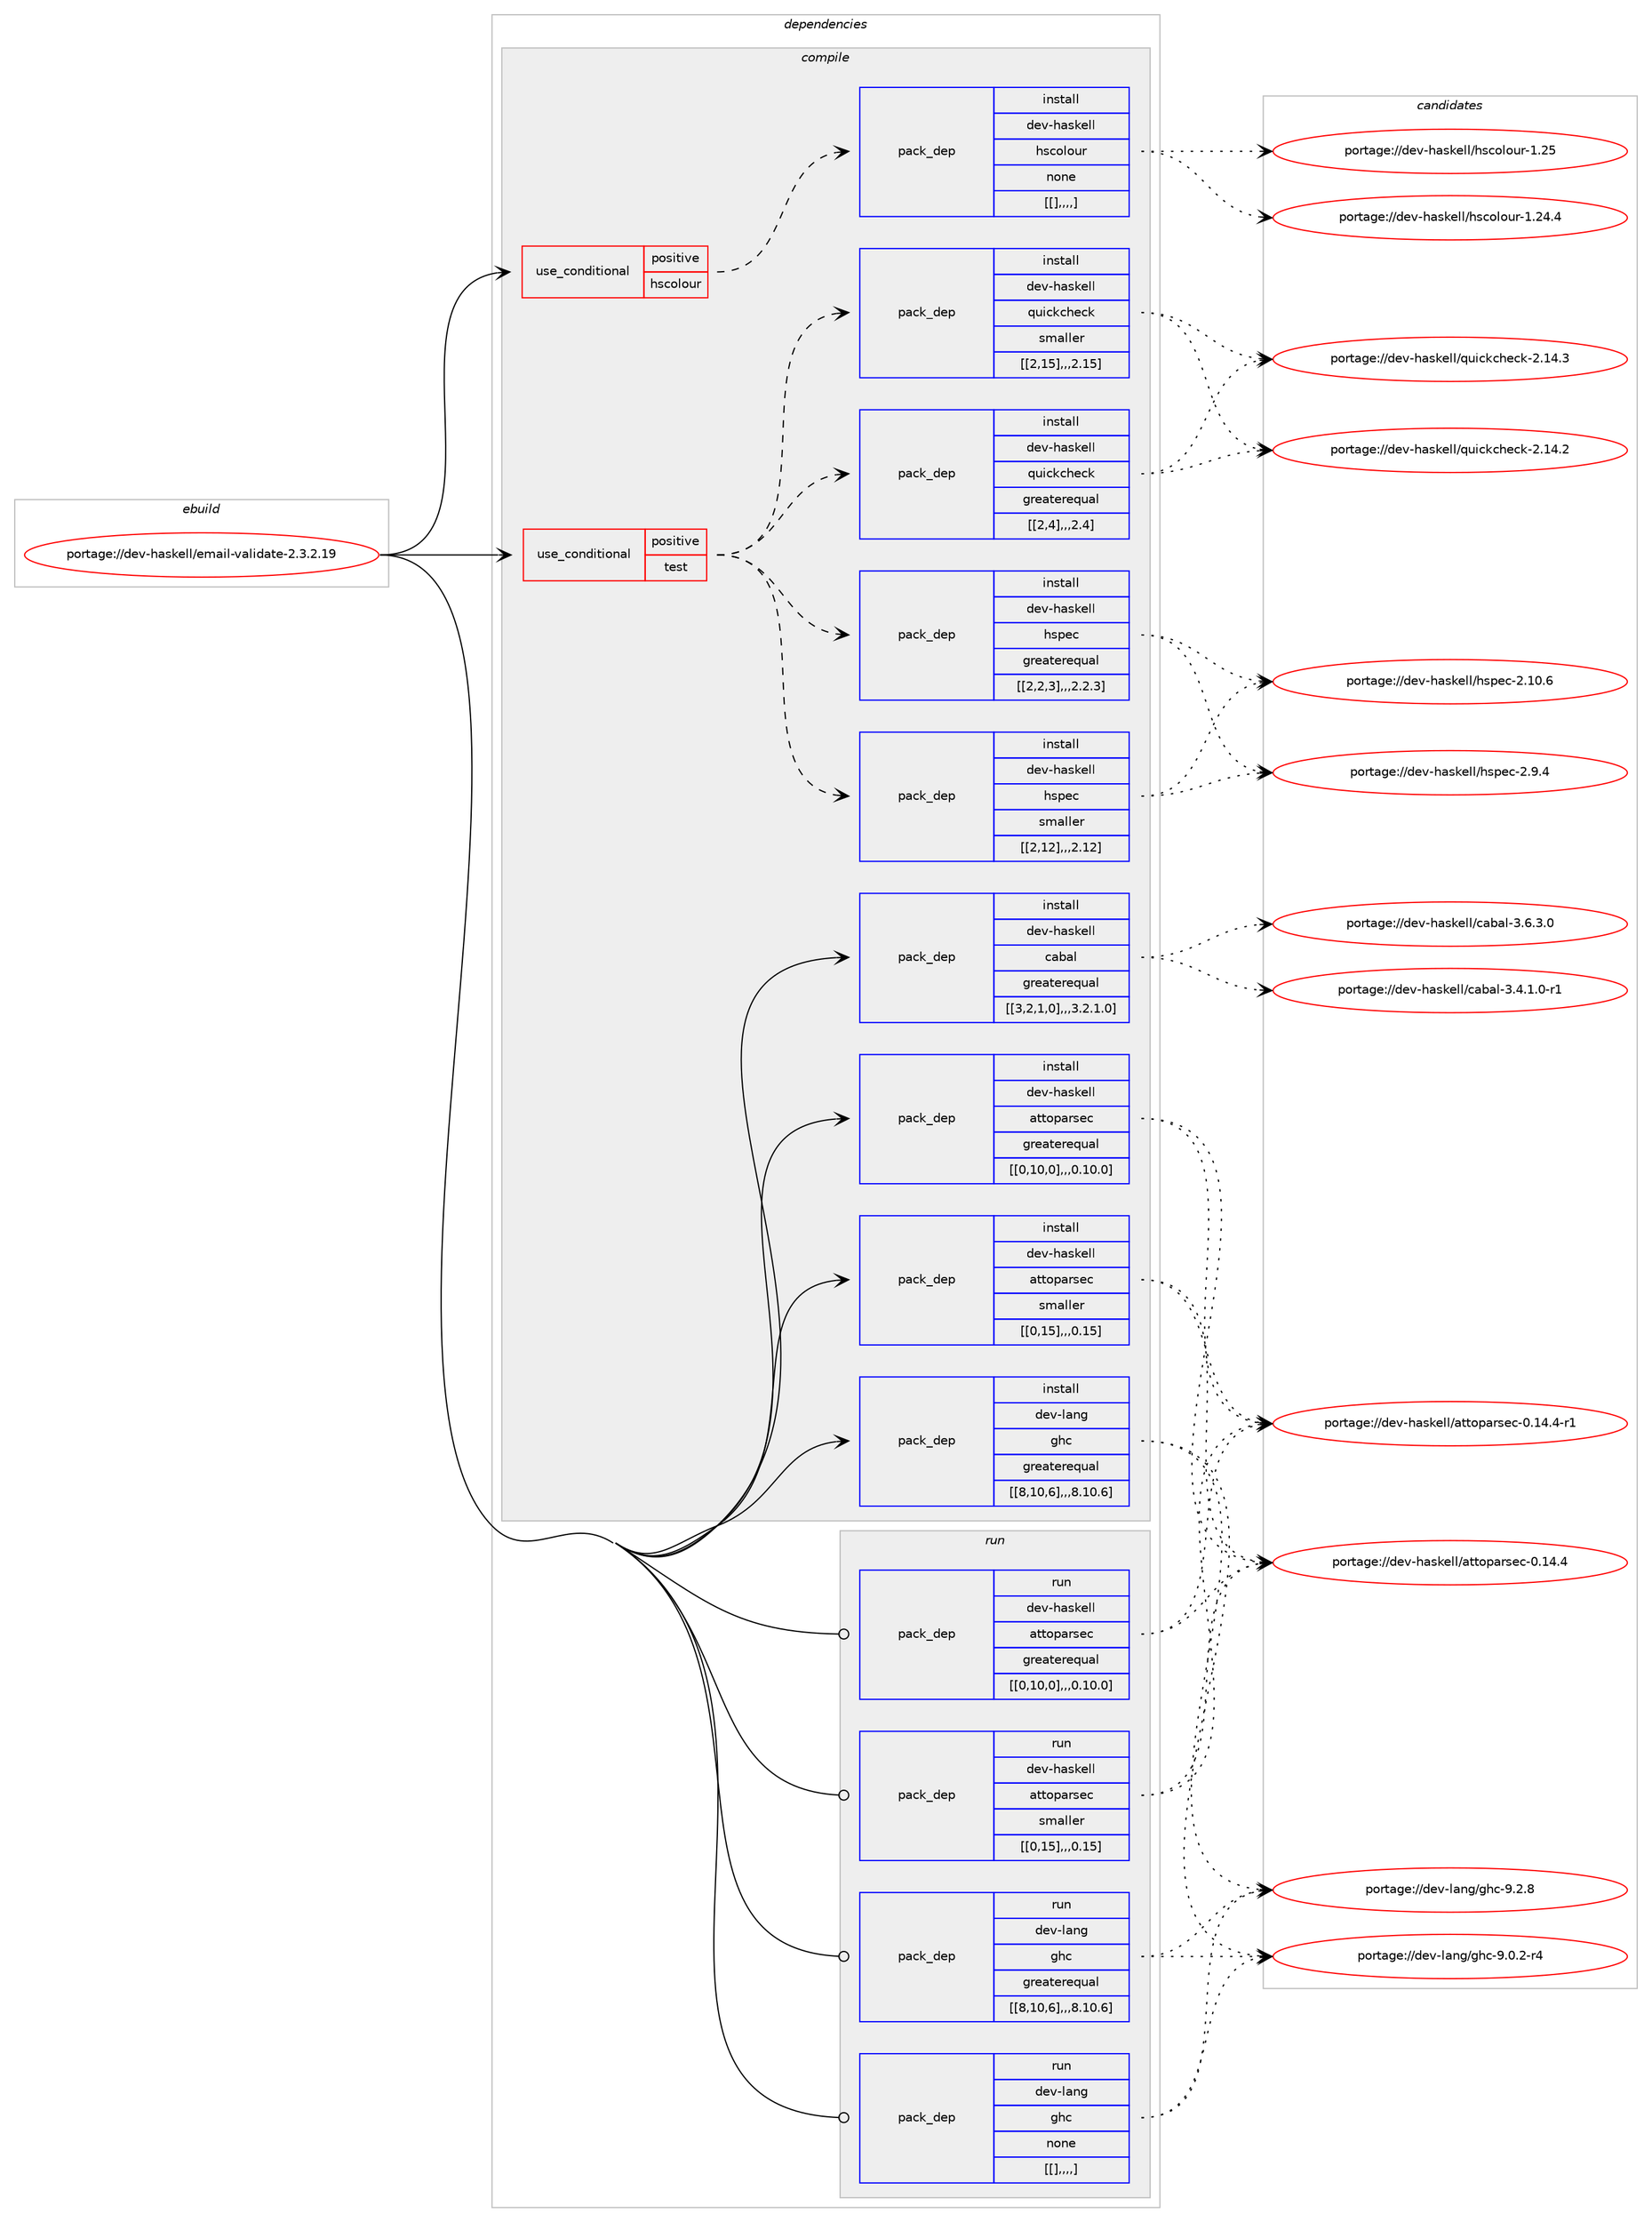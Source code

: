 digraph prolog {

# *************
# Graph options
# *************

newrank=true;
concentrate=true;
compound=true;
graph [rankdir=LR,fontname=Helvetica,fontsize=10,ranksep=1.5];#, ranksep=2.5, nodesep=0.2];
edge  [arrowhead=vee];
node  [fontname=Helvetica,fontsize=10];

# **********
# The ebuild
# **********

subgraph cluster_leftcol {
color=gray;
label=<<i>ebuild</i>>;
id [label="portage://dev-haskell/email-validate-2.3.2.19", color=red, width=4, href="../dev-haskell/email-validate-2.3.2.19.svg"];
}

# ****************
# The dependencies
# ****************

subgraph cluster_midcol {
color=gray;
label=<<i>dependencies</i>>;
subgraph cluster_compile {
fillcolor="#eeeeee";
style=filled;
label=<<i>compile</i>>;
subgraph cond20804 {
dependency80533 [label=<<TABLE BORDER="0" CELLBORDER="1" CELLSPACING="0" CELLPADDING="4"><TR><TD ROWSPAN="3" CELLPADDING="10">use_conditional</TD></TR><TR><TD>positive</TD></TR><TR><TD>hscolour</TD></TR></TABLE>>, shape=none, color=red];
subgraph pack58756 {
dependency80534 [label=<<TABLE BORDER="0" CELLBORDER="1" CELLSPACING="0" CELLPADDING="4" WIDTH="220"><TR><TD ROWSPAN="6" CELLPADDING="30">pack_dep</TD></TR><TR><TD WIDTH="110">install</TD></TR><TR><TD>dev-haskell</TD></TR><TR><TD>hscolour</TD></TR><TR><TD>none</TD></TR><TR><TD>[[],,,,]</TD></TR></TABLE>>, shape=none, color=blue];
}
dependency80533:e -> dependency80534:w [weight=20,style="dashed",arrowhead="vee"];
}
id:e -> dependency80533:w [weight=20,style="solid",arrowhead="vee"];
subgraph cond20805 {
dependency80535 [label=<<TABLE BORDER="0" CELLBORDER="1" CELLSPACING="0" CELLPADDING="4"><TR><TD ROWSPAN="3" CELLPADDING="10">use_conditional</TD></TR><TR><TD>positive</TD></TR><TR><TD>test</TD></TR></TABLE>>, shape=none, color=red];
subgraph pack58757 {
dependency80536 [label=<<TABLE BORDER="0" CELLBORDER="1" CELLSPACING="0" CELLPADDING="4" WIDTH="220"><TR><TD ROWSPAN="6" CELLPADDING="30">pack_dep</TD></TR><TR><TD WIDTH="110">install</TD></TR><TR><TD>dev-haskell</TD></TR><TR><TD>hspec</TD></TR><TR><TD>greaterequal</TD></TR><TR><TD>[[2,2,3],,,2.2.3]</TD></TR></TABLE>>, shape=none, color=blue];
}
dependency80535:e -> dependency80536:w [weight=20,style="dashed",arrowhead="vee"];
subgraph pack58758 {
dependency80537 [label=<<TABLE BORDER="0" CELLBORDER="1" CELLSPACING="0" CELLPADDING="4" WIDTH="220"><TR><TD ROWSPAN="6" CELLPADDING="30">pack_dep</TD></TR><TR><TD WIDTH="110">install</TD></TR><TR><TD>dev-haskell</TD></TR><TR><TD>hspec</TD></TR><TR><TD>smaller</TD></TR><TR><TD>[[2,12],,,2.12]</TD></TR></TABLE>>, shape=none, color=blue];
}
dependency80535:e -> dependency80537:w [weight=20,style="dashed",arrowhead="vee"];
subgraph pack58759 {
dependency80538 [label=<<TABLE BORDER="0" CELLBORDER="1" CELLSPACING="0" CELLPADDING="4" WIDTH="220"><TR><TD ROWSPAN="6" CELLPADDING="30">pack_dep</TD></TR><TR><TD WIDTH="110">install</TD></TR><TR><TD>dev-haskell</TD></TR><TR><TD>quickcheck</TD></TR><TR><TD>greaterequal</TD></TR><TR><TD>[[2,4],,,2.4]</TD></TR></TABLE>>, shape=none, color=blue];
}
dependency80535:e -> dependency80538:w [weight=20,style="dashed",arrowhead="vee"];
subgraph pack58760 {
dependency80539 [label=<<TABLE BORDER="0" CELLBORDER="1" CELLSPACING="0" CELLPADDING="4" WIDTH="220"><TR><TD ROWSPAN="6" CELLPADDING="30">pack_dep</TD></TR><TR><TD WIDTH="110">install</TD></TR><TR><TD>dev-haskell</TD></TR><TR><TD>quickcheck</TD></TR><TR><TD>smaller</TD></TR><TR><TD>[[2,15],,,2.15]</TD></TR></TABLE>>, shape=none, color=blue];
}
dependency80535:e -> dependency80539:w [weight=20,style="dashed",arrowhead="vee"];
}
id:e -> dependency80535:w [weight=20,style="solid",arrowhead="vee"];
subgraph pack58761 {
dependency80540 [label=<<TABLE BORDER="0" CELLBORDER="1" CELLSPACING="0" CELLPADDING="4" WIDTH="220"><TR><TD ROWSPAN="6" CELLPADDING="30">pack_dep</TD></TR><TR><TD WIDTH="110">install</TD></TR><TR><TD>dev-haskell</TD></TR><TR><TD>attoparsec</TD></TR><TR><TD>greaterequal</TD></TR><TR><TD>[[0,10,0],,,0.10.0]</TD></TR></TABLE>>, shape=none, color=blue];
}
id:e -> dependency80540:w [weight=20,style="solid",arrowhead="vee"];
subgraph pack58762 {
dependency80541 [label=<<TABLE BORDER="0" CELLBORDER="1" CELLSPACING="0" CELLPADDING="4" WIDTH="220"><TR><TD ROWSPAN="6" CELLPADDING="30">pack_dep</TD></TR><TR><TD WIDTH="110">install</TD></TR><TR><TD>dev-haskell</TD></TR><TR><TD>attoparsec</TD></TR><TR><TD>smaller</TD></TR><TR><TD>[[0,15],,,0.15]</TD></TR></TABLE>>, shape=none, color=blue];
}
id:e -> dependency80541:w [weight=20,style="solid",arrowhead="vee"];
subgraph pack58763 {
dependency80542 [label=<<TABLE BORDER="0" CELLBORDER="1" CELLSPACING="0" CELLPADDING="4" WIDTH="220"><TR><TD ROWSPAN="6" CELLPADDING="30">pack_dep</TD></TR><TR><TD WIDTH="110">install</TD></TR><TR><TD>dev-haskell</TD></TR><TR><TD>cabal</TD></TR><TR><TD>greaterequal</TD></TR><TR><TD>[[3,2,1,0],,,3.2.1.0]</TD></TR></TABLE>>, shape=none, color=blue];
}
id:e -> dependency80542:w [weight=20,style="solid",arrowhead="vee"];
subgraph pack58764 {
dependency80543 [label=<<TABLE BORDER="0" CELLBORDER="1" CELLSPACING="0" CELLPADDING="4" WIDTH="220"><TR><TD ROWSPAN="6" CELLPADDING="30">pack_dep</TD></TR><TR><TD WIDTH="110">install</TD></TR><TR><TD>dev-lang</TD></TR><TR><TD>ghc</TD></TR><TR><TD>greaterequal</TD></TR><TR><TD>[[8,10,6],,,8.10.6]</TD></TR></TABLE>>, shape=none, color=blue];
}
id:e -> dependency80543:w [weight=20,style="solid",arrowhead="vee"];
}
subgraph cluster_compileandrun {
fillcolor="#eeeeee";
style=filled;
label=<<i>compile and run</i>>;
}
subgraph cluster_run {
fillcolor="#eeeeee";
style=filled;
label=<<i>run</i>>;
subgraph pack58765 {
dependency80544 [label=<<TABLE BORDER="0" CELLBORDER="1" CELLSPACING="0" CELLPADDING="4" WIDTH="220"><TR><TD ROWSPAN="6" CELLPADDING="30">pack_dep</TD></TR><TR><TD WIDTH="110">run</TD></TR><TR><TD>dev-haskell</TD></TR><TR><TD>attoparsec</TD></TR><TR><TD>greaterequal</TD></TR><TR><TD>[[0,10,0],,,0.10.0]</TD></TR></TABLE>>, shape=none, color=blue];
}
id:e -> dependency80544:w [weight=20,style="solid",arrowhead="odot"];
subgraph pack58766 {
dependency80545 [label=<<TABLE BORDER="0" CELLBORDER="1" CELLSPACING="0" CELLPADDING="4" WIDTH="220"><TR><TD ROWSPAN="6" CELLPADDING="30">pack_dep</TD></TR><TR><TD WIDTH="110">run</TD></TR><TR><TD>dev-haskell</TD></TR><TR><TD>attoparsec</TD></TR><TR><TD>smaller</TD></TR><TR><TD>[[0,15],,,0.15]</TD></TR></TABLE>>, shape=none, color=blue];
}
id:e -> dependency80545:w [weight=20,style="solid",arrowhead="odot"];
subgraph pack58767 {
dependency80546 [label=<<TABLE BORDER="0" CELLBORDER="1" CELLSPACING="0" CELLPADDING="4" WIDTH="220"><TR><TD ROWSPAN="6" CELLPADDING="30">pack_dep</TD></TR><TR><TD WIDTH="110">run</TD></TR><TR><TD>dev-lang</TD></TR><TR><TD>ghc</TD></TR><TR><TD>greaterequal</TD></TR><TR><TD>[[8,10,6],,,8.10.6]</TD></TR></TABLE>>, shape=none, color=blue];
}
id:e -> dependency80546:w [weight=20,style="solid",arrowhead="odot"];
subgraph pack58768 {
dependency80547 [label=<<TABLE BORDER="0" CELLBORDER="1" CELLSPACING="0" CELLPADDING="4" WIDTH="220"><TR><TD ROWSPAN="6" CELLPADDING="30">pack_dep</TD></TR><TR><TD WIDTH="110">run</TD></TR><TR><TD>dev-lang</TD></TR><TR><TD>ghc</TD></TR><TR><TD>none</TD></TR><TR><TD>[[],,,,]</TD></TR></TABLE>>, shape=none, color=blue];
}
id:e -> dependency80547:w [weight=20,style="solid",arrowhead="odot"];
}
}

# **************
# The candidates
# **************

subgraph cluster_choices {
rank=same;
color=gray;
label=<<i>candidates</i>>;

subgraph choice58756 {
color=black;
nodesep=1;
choice100101118451049711510710110810847104115991111081111171144549465053 [label="portage://dev-haskell/hscolour-1.25", color=red, width=4,href="../dev-haskell/hscolour-1.25.svg"];
choice1001011184510497115107101108108471041159911110811111711445494650524652 [label="portage://dev-haskell/hscolour-1.24.4", color=red, width=4,href="../dev-haskell/hscolour-1.24.4.svg"];
dependency80534:e -> choice100101118451049711510710110810847104115991111081111171144549465053:w [style=dotted,weight="100"];
dependency80534:e -> choice1001011184510497115107101108108471041159911110811111711445494650524652:w [style=dotted,weight="100"];
}
subgraph choice58757 {
color=black;
nodesep=1;
choice1001011184510497115107101108108471041151121019945504649484654 [label="portage://dev-haskell/hspec-2.10.6", color=red, width=4,href="../dev-haskell/hspec-2.10.6.svg"];
choice10010111845104971151071011081084710411511210199455046574652 [label="portage://dev-haskell/hspec-2.9.4", color=red, width=4,href="../dev-haskell/hspec-2.9.4.svg"];
dependency80536:e -> choice1001011184510497115107101108108471041151121019945504649484654:w [style=dotted,weight="100"];
dependency80536:e -> choice10010111845104971151071011081084710411511210199455046574652:w [style=dotted,weight="100"];
}
subgraph choice58758 {
color=black;
nodesep=1;
choice1001011184510497115107101108108471041151121019945504649484654 [label="portage://dev-haskell/hspec-2.10.6", color=red, width=4,href="../dev-haskell/hspec-2.10.6.svg"];
choice10010111845104971151071011081084710411511210199455046574652 [label="portage://dev-haskell/hspec-2.9.4", color=red, width=4,href="../dev-haskell/hspec-2.9.4.svg"];
dependency80537:e -> choice1001011184510497115107101108108471041151121019945504649484654:w [style=dotted,weight="100"];
dependency80537:e -> choice10010111845104971151071011081084710411511210199455046574652:w [style=dotted,weight="100"];
}
subgraph choice58759 {
color=black;
nodesep=1;
choice10010111845104971151071011081084711311710599107991041019910745504649524651 [label="portage://dev-haskell/quickcheck-2.14.3", color=red, width=4,href="../dev-haskell/quickcheck-2.14.3.svg"];
choice10010111845104971151071011081084711311710599107991041019910745504649524650 [label="portage://dev-haskell/quickcheck-2.14.2", color=red, width=4,href="../dev-haskell/quickcheck-2.14.2.svg"];
dependency80538:e -> choice10010111845104971151071011081084711311710599107991041019910745504649524651:w [style=dotted,weight="100"];
dependency80538:e -> choice10010111845104971151071011081084711311710599107991041019910745504649524650:w [style=dotted,weight="100"];
}
subgraph choice58760 {
color=black;
nodesep=1;
choice10010111845104971151071011081084711311710599107991041019910745504649524651 [label="portage://dev-haskell/quickcheck-2.14.3", color=red, width=4,href="../dev-haskell/quickcheck-2.14.3.svg"];
choice10010111845104971151071011081084711311710599107991041019910745504649524650 [label="portage://dev-haskell/quickcheck-2.14.2", color=red, width=4,href="../dev-haskell/quickcheck-2.14.2.svg"];
dependency80539:e -> choice10010111845104971151071011081084711311710599107991041019910745504649524651:w [style=dotted,weight="100"];
dependency80539:e -> choice10010111845104971151071011081084711311710599107991041019910745504649524650:w [style=dotted,weight="100"];
}
subgraph choice58761 {
color=black;
nodesep=1;
choice100101118451049711510710110810847971161161111129711411510199454846495246524511449 [label="portage://dev-haskell/attoparsec-0.14.4-r1", color=red, width=4,href="../dev-haskell/attoparsec-0.14.4-r1.svg"];
choice10010111845104971151071011081084797116116111112971141151019945484649524652 [label="portage://dev-haskell/attoparsec-0.14.4", color=red, width=4,href="../dev-haskell/attoparsec-0.14.4.svg"];
dependency80540:e -> choice100101118451049711510710110810847971161161111129711411510199454846495246524511449:w [style=dotted,weight="100"];
dependency80540:e -> choice10010111845104971151071011081084797116116111112971141151019945484649524652:w [style=dotted,weight="100"];
}
subgraph choice58762 {
color=black;
nodesep=1;
choice100101118451049711510710110810847971161161111129711411510199454846495246524511449 [label="portage://dev-haskell/attoparsec-0.14.4-r1", color=red, width=4,href="../dev-haskell/attoparsec-0.14.4-r1.svg"];
choice10010111845104971151071011081084797116116111112971141151019945484649524652 [label="portage://dev-haskell/attoparsec-0.14.4", color=red, width=4,href="../dev-haskell/attoparsec-0.14.4.svg"];
dependency80541:e -> choice100101118451049711510710110810847971161161111129711411510199454846495246524511449:w [style=dotted,weight="100"];
dependency80541:e -> choice10010111845104971151071011081084797116116111112971141151019945484649524652:w [style=dotted,weight="100"];
}
subgraph choice58763 {
color=black;
nodesep=1;
choice100101118451049711510710110810847999798971084551465446514648 [label="portage://dev-haskell/cabal-3.6.3.0", color=red, width=4,href="../dev-haskell/cabal-3.6.3.0.svg"];
choice1001011184510497115107101108108479997989710845514652464946484511449 [label="portage://dev-haskell/cabal-3.4.1.0-r1", color=red, width=4,href="../dev-haskell/cabal-3.4.1.0-r1.svg"];
dependency80542:e -> choice100101118451049711510710110810847999798971084551465446514648:w [style=dotted,weight="100"];
dependency80542:e -> choice1001011184510497115107101108108479997989710845514652464946484511449:w [style=dotted,weight="100"];
}
subgraph choice58764 {
color=black;
nodesep=1;
choice10010111845108971101034710310499455746504656 [label="portage://dev-lang/ghc-9.2.8", color=red, width=4,href="../dev-lang/ghc-9.2.8.svg"];
choice100101118451089711010347103104994557464846504511452 [label="portage://dev-lang/ghc-9.0.2-r4", color=red, width=4,href="../dev-lang/ghc-9.0.2-r4.svg"];
dependency80543:e -> choice10010111845108971101034710310499455746504656:w [style=dotted,weight="100"];
dependency80543:e -> choice100101118451089711010347103104994557464846504511452:w [style=dotted,weight="100"];
}
subgraph choice58765 {
color=black;
nodesep=1;
choice100101118451049711510710110810847971161161111129711411510199454846495246524511449 [label="portage://dev-haskell/attoparsec-0.14.4-r1", color=red, width=4,href="../dev-haskell/attoparsec-0.14.4-r1.svg"];
choice10010111845104971151071011081084797116116111112971141151019945484649524652 [label="portage://dev-haskell/attoparsec-0.14.4", color=red, width=4,href="../dev-haskell/attoparsec-0.14.4.svg"];
dependency80544:e -> choice100101118451049711510710110810847971161161111129711411510199454846495246524511449:w [style=dotted,weight="100"];
dependency80544:e -> choice10010111845104971151071011081084797116116111112971141151019945484649524652:w [style=dotted,weight="100"];
}
subgraph choice58766 {
color=black;
nodesep=1;
choice100101118451049711510710110810847971161161111129711411510199454846495246524511449 [label="portage://dev-haskell/attoparsec-0.14.4-r1", color=red, width=4,href="../dev-haskell/attoparsec-0.14.4-r1.svg"];
choice10010111845104971151071011081084797116116111112971141151019945484649524652 [label="portage://dev-haskell/attoparsec-0.14.4", color=red, width=4,href="../dev-haskell/attoparsec-0.14.4.svg"];
dependency80545:e -> choice100101118451049711510710110810847971161161111129711411510199454846495246524511449:w [style=dotted,weight="100"];
dependency80545:e -> choice10010111845104971151071011081084797116116111112971141151019945484649524652:w [style=dotted,weight="100"];
}
subgraph choice58767 {
color=black;
nodesep=1;
choice10010111845108971101034710310499455746504656 [label="portage://dev-lang/ghc-9.2.8", color=red, width=4,href="../dev-lang/ghc-9.2.8.svg"];
choice100101118451089711010347103104994557464846504511452 [label="portage://dev-lang/ghc-9.0.2-r4", color=red, width=4,href="../dev-lang/ghc-9.0.2-r4.svg"];
dependency80546:e -> choice10010111845108971101034710310499455746504656:w [style=dotted,weight="100"];
dependency80546:e -> choice100101118451089711010347103104994557464846504511452:w [style=dotted,weight="100"];
}
subgraph choice58768 {
color=black;
nodesep=1;
choice10010111845108971101034710310499455746504656 [label="portage://dev-lang/ghc-9.2.8", color=red, width=4,href="../dev-lang/ghc-9.2.8.svg"];
choice100101118451089711010347103104994557464846504511452 [label="portage://dev-lang/ghc-9.0.2-r4", color=red, width=4,href="../dev-lang/ghc-9.0.2-r4.svg"];
dependency80547:e -> choice10010111845108971101034710310499455746504656:w [style=dotted,weight="100"];
dependency80547:e -> choice100101118451089711010347103104994557464846504511452:w [style=dotted,weight="100"];
}
}

}

